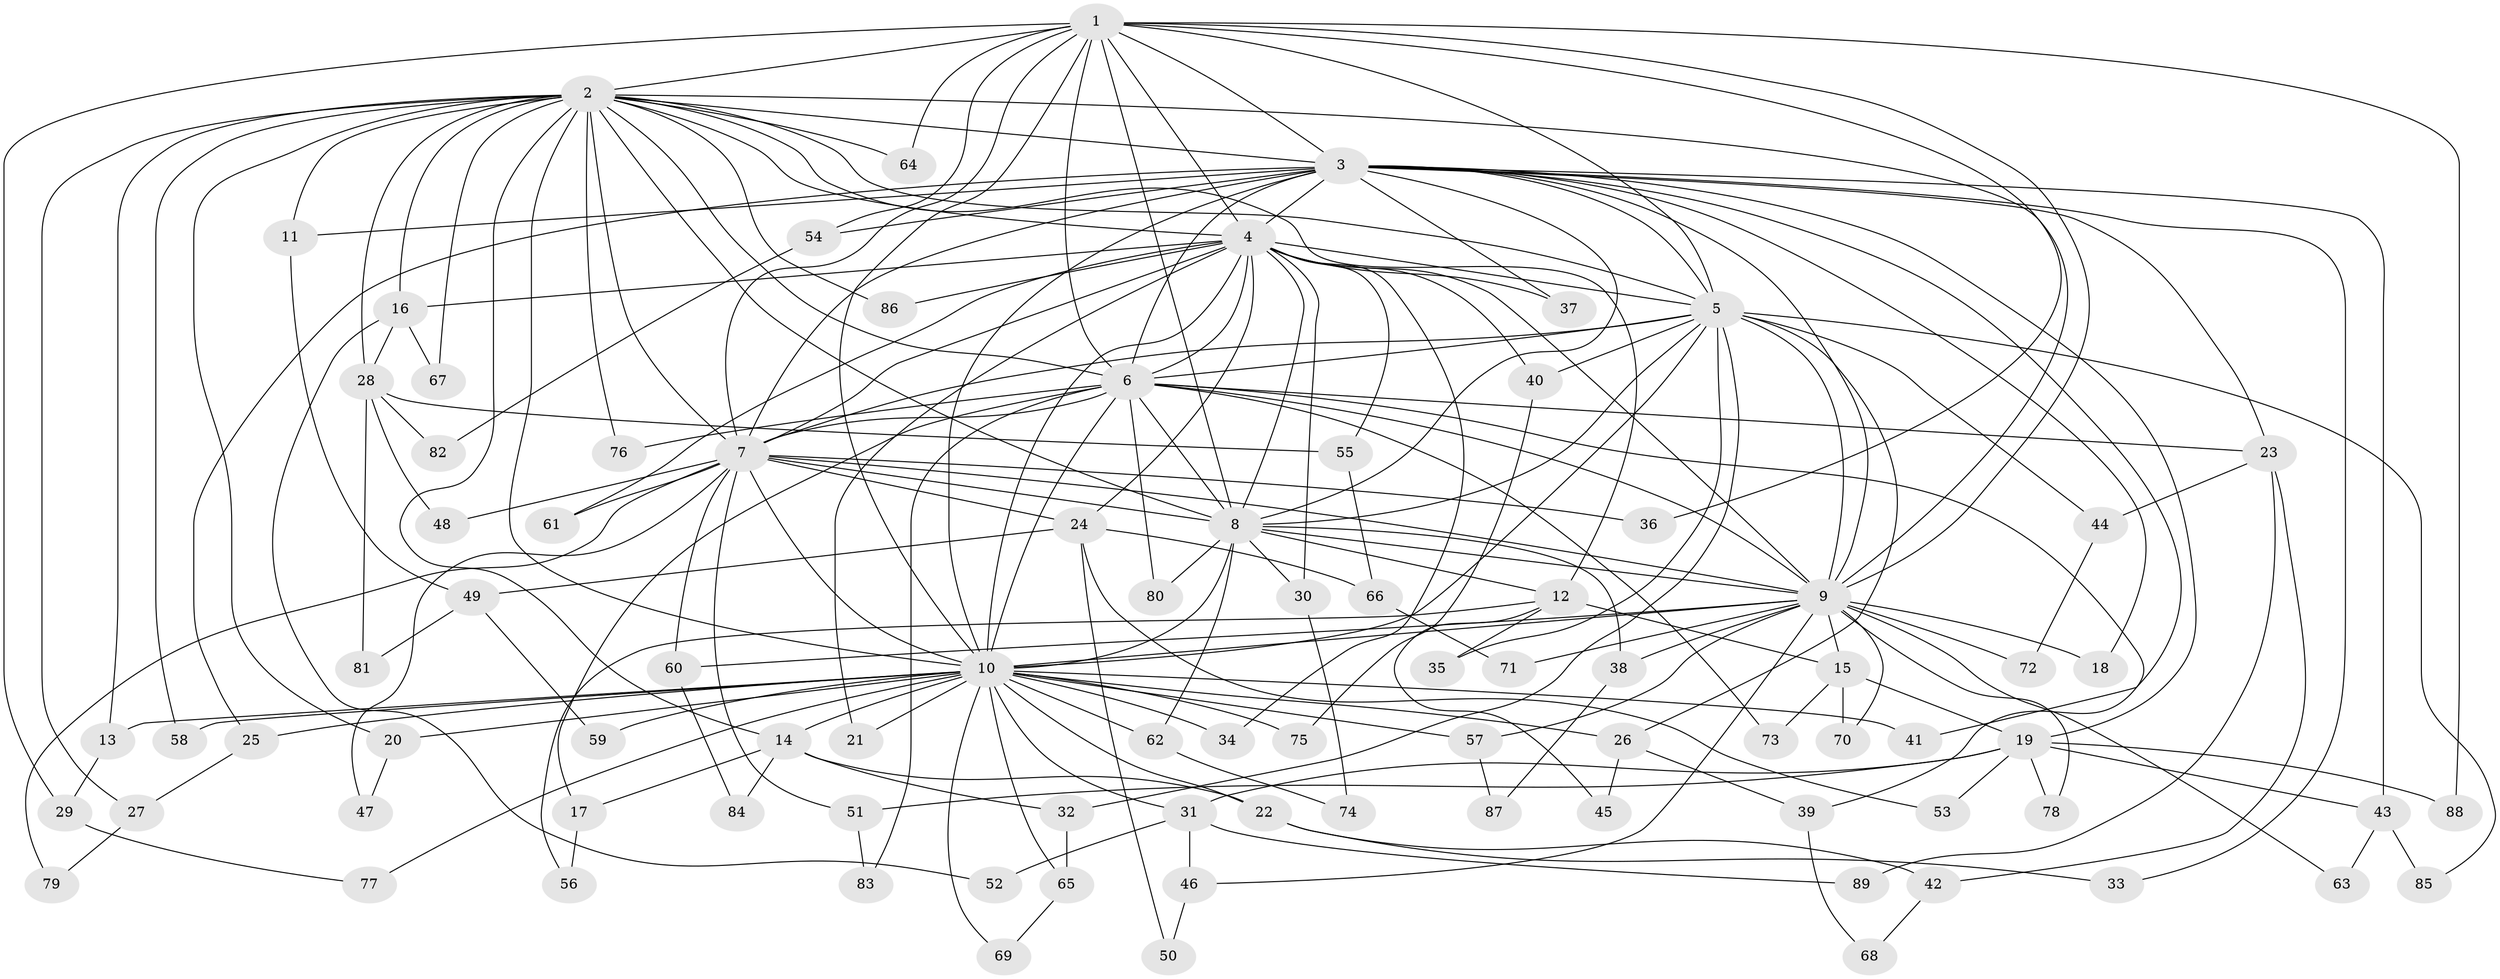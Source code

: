// coarse degree distribution, {20: 0.016129032258064516, 3: 0.3387096774193548, 18: 0.03225806451612903, 23: 0.016129032258064516, 5: 0.04838709677419355, 4: 0.08064516129032258, 7: 0.016129032258064516, 13: 0.016129032258064516, 6: 0.04838709677419355, 16: 0.016129032258064516, 2: 0.3064516129032258, 15: 0.016129032258064516, 12: 0.03225806451612903, 8: 0.016129032258064516}
// Generated by graph-tools (version 1.1) at 2025/36/03/04/25 23:36:29]
// undirected, 89 vertices, 203 edges
graph export_dot {
  node [color=gray90,style=filled];
  1;
  2;
  3;
  4;
  5;
  6;
  7;
  8;
  9;
  10;
  11;
  12;
  13;
  14;
  15;
  16;
  17;
  18;
  19;
  20;
  21;
  22;
  23;
  24;
  25;
  26;
  27;
  28;
  29;
  30;
  31;
  32;
  33;
  34;
  35;
  36;
  37;
  38;
  39;
  40;
  41;
  42;
  43;
  44;
  45;
  46;
  47;
  48;
  49;
  50;
  51;
  52;
  53;
  54;
  55;
  56;
  57;
  58;
  59;
  60;
  61;
  62;
  63;
  64;
  65;
  66;
  67;
  68;
  69;
  70;
  71;
  72;
  73;
  74;
  75;
  76;
  77;
  78;
  79;
  80;
  81;
  82;
  83;
  84;
  85;
  86;
  87;
  88;
  89;
  1 -- 2;
  1 -- 3;
  1 -- 4;
  1 -- 5;
  1 -- 6;
  1 -- 7;
  1 -- 8;
  1 -- 9;
  1 -- 10;
  1 -- 29;
  1 -- 36;
  1 -- 54;
  1 -- 64;
  1 -- 88;
  2 -- 3;
  2 -- 4;
  2 -- 5;
  2 -- 6;
  2 -- 7;
  2 -- 8;
  2 -- 9;
  2 -- 10;
  2 -- 11;
  2 -- 12;
  2 -- 13;
  2 -- 14;
  2 -- 16;
  2 -- 20;
  2 -- 27;
  2 -- 28;
  2 -- 58;
  2 -- 64;
  2 -- 67;
  2 -- 76;
  2 -- 86;
  3 -- 4;
  3 -- 5;
  3 -- 6;
  3 -- 7;
  3 -- 8;
  3 -- 9;
  3 -- 10;
  3 -- 11;
  3 -- 18;
  3 -- 19;
  3 -- 23;
  3 -- 25;
  3 -- 33;
  3 -- 37;
  3 -- 41;
  3 -- 43;
  3 -- 54;
  4 -- 5;
  4 -- 6;
  4 -- 7;
  4 -- 8;
  4 -- 9;
  4 -- 10;
  4 -- 16;
  4 -- 21;
  4 -- 24;
  4 -- 30;
  4 -- 34;
  4 -- 37;
  4 -- 40;
  4 -- 55;
  4 -- 61;
  4 -- 86;
  5 -- 6;
  5 -- 7;
  5 -- 8;
  5 -- 9;
  5 -- 10;
  5 -- 26;
  5 -- 32;
  5 -- 35;
  5 -- 40;
  5 -- 44;
  5 -- 85;
  6 -- 7;
  6 -- 8;
  6 -- 9;
  6 -- 10;
  6 -- 17;
  6 -- 23;
  6 -- 39;
  6 -- 73;
  6 -- 76;
  6 -- 80;
  6 -- 83;
  7 -- 8;
  7 -- 9;
  7 -- 10;
  7 -- 24;
  7 -- 36;
  7 -- 47;
  7 -- 48;
  7 -- 51;
  7 -- 60;
  7 -- 61;
  7 -- 79;
  8 -- 9;
  8 -- 10;
  8 -- 12;
  8 -- 30;
  8 -- 38;
  8 -- 62;
  8 -- 80;
  9 -- 10;
  9 -- 15;
  9 -- 18;
  9 -- 38;
  9 -- 46;
  9 -- 57;
  9 -- 60;
  9 -- 63;
  9 -- 70;
  9 -- 71;
  9 -- 72;
  9 -- 78;
  10 -- 13;
  10 -- 14;
  10 -- 20;
  10 -- 21;
  10 -- 22;
  10 -- 25;
  10 -- 26;
  10 -- 31;
  10 -- 34;
  10 -- 41;
  10 -- 57;
  10 -- 58;
  10 -- 59;
  10 -- 62;
  10 -- 65;
  10 -- 69;
  10 -- 75;
  10 -- 77;
  11 -- 49;
  12 -- 15;
  12 -- 35;
  12 -- 45;
  12 -- 56;
  13 -- 29;
  14 -- 17;
  14 -- 22;
  14 -- 32;
  14 -- 84;
  15 -- 19;
  15 -- 70;
  15 -- 73;
  16 -- 28;
  16 -- 52;
  16 -- 67;
  17 -- 56;
  19 -- 31;
  19 -- 43;
  19 -- 51;
  19 -- 53;
  19 -- 78;
  19 -- 88;
  20 -- 47;
  22 -- 33;
  22 -- 42;
  23 -- 42;
  23 -- 44;
  23 -- 89;
  24 -- 49;
  24 -- 50;
  24 -- 53;
  24 -- 66;
  25 -- 27;
  26 -- 39;
  26 -- 45;
  27 -- 79;
  28 -- 48;
  28 -- 55;
  28 -- 81;
  28 -- 82;
  29 -- 77;
  30 -- 74;
  31 -- 46;
  31 -- 52;
  31 -- 89;
  32 -- 65;
  38 -- 87;
  39 -- 68;
  40 -- 75;
  42 -- 68;
  43 -- 63;
  43 -- 85;
  44 -- 72;
  46 -- 50;
  49 -- 59;
  49 -- 81;
  51 -- 83;
  54 -- 82;
  55 -- 66;
  57 -- 87;
  60 -- 84;
  62 -- 74;
  65 -- 69;
  66 -- 71;
}
